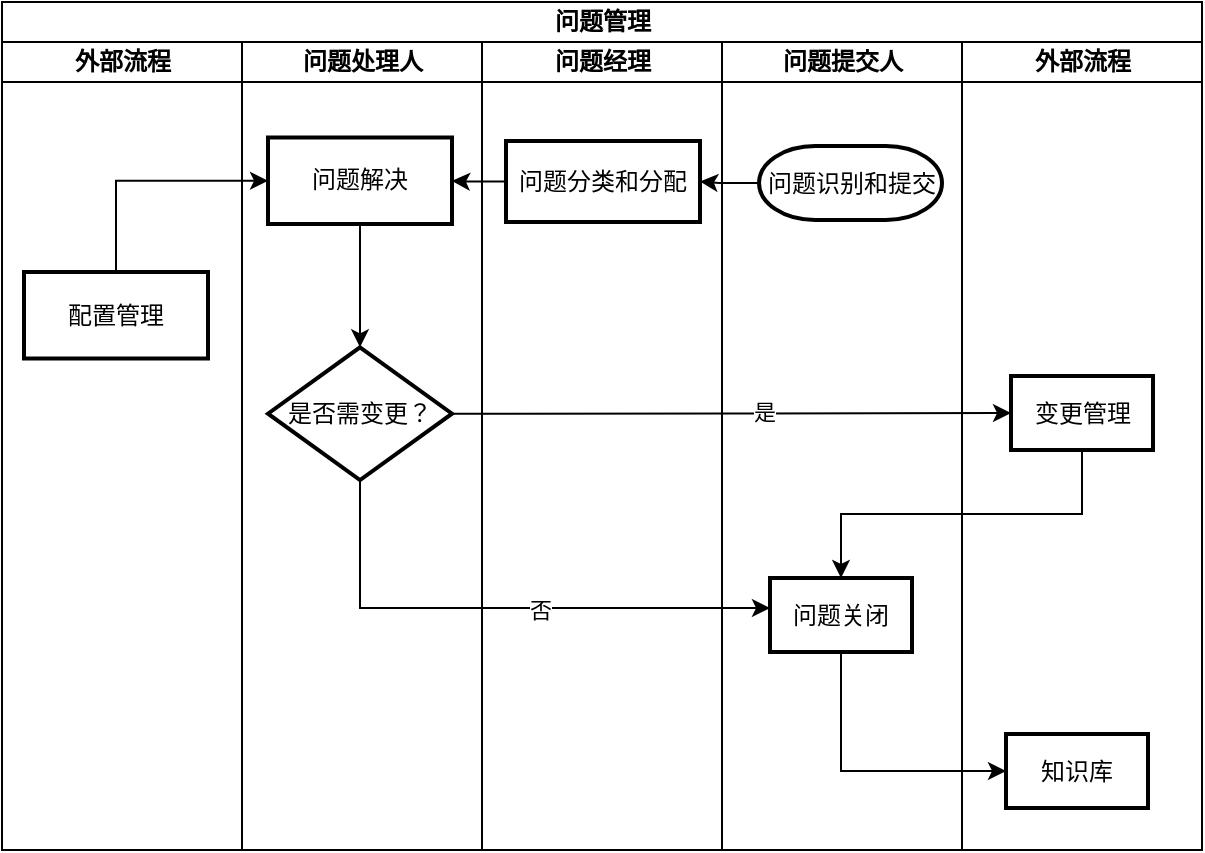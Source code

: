 <mxfile version="21.6.8" type="github">
  <diagram name="第 1 页" id="FpC4dv-nO67XW-zbKFVi">
    <mxGraphModel dx="971" dy="605" grid="0" gridSize="10" guides="1" tooltips="1" connect="1" arrows="1" fold="1" page="0" pageScale="1" pageWidth="827" pageHeight="1169" math="0" shadow="0">
      <root>
        <mxCell id="0" />
        <mxCell id="1" parent="0" />
        <mxCell id="QyjQ9ukhGQI3pQmNwUJY-1" value="问题管理" style="swimlane;childLayout=stackLayout;resizeParent=1;resizeParentMax=0;startSize=20;html=1;" vertex="1" parent="1">
          <mxGeometry x="233" y="74" width="600" height="424" as="geometry" />
        </mxCell>
        <mxCell id="QyjQ9ukhGQI3pQmNwUJY-6" value="外部流程" style="swimlane;startSize=20;html=1;" vertex="1" parent="QyjQ9ukhGQI3pQmNwUJY-1">
          <mxGeometry y="20" width="120" height="404" as="geometry" />
        </mxCell>
        <mxCell id="QyjQ9ukhGQI3pQmNwUJY-12" value="配置管理" style="whiteSpace=wrap;html=1;strokeWidth=2;" vertex="1" parent="QyjQ9ukhGQI3pQmNwUJY-6">
          <mxGeometry x="11" y="115" width="92" height="43.25" as="geometry" />
        </mxCell>
        <mxCell id="QyjQ9ukhGQI3pQmNwUJY-5" value="问题处理人" style="swimlane;startSize=20;html=1;" vertex="1" parent="QyjQ9ukhGQI3pQmNwUJY-1">
          <mxGeometry x="120" y="20" width="120" height="404" as="geometry" />
        </mxCell>
        <mxCell id="QyjQ9ukhGQI3pQmNwUJY-16" value="" style="edgeStyle=orthogonalEdgeStyle;rounded=0;orthogonalLoop=1;jettySize=auto;html=1;" edge="1" parent="QyjQ9ukhGQI3pQmNwUJY-5" source="QyjQ9ukhGQI3pQmNwUJY-10" target="QyjQ9ukhGQI3pQmNwUJY-15">
          <mxGeometry relative="1" as="geometry" />
        </mxCell>
        <mxCell id="QyjQ9ukhGQI3pQmNwUJY-10" value="问题解决" style="whiteSpace=wrap;html=1;strokeWidth=2;" vertex="1" parent="QyjQ9ukhGQI3pQmNwUJY-5">
          <mxGeometry x="13" y="47.75" width="92" height="43.25" as="geometry" />
        </mxCell>
        <mxCell id="QyjQ9ukhGQI3pQmNwUJY-15" value="是否需变更？" style="rhombus;whiteSpace=wrap;html=1;strokeWidth=2;" vertex="1" parent="QyjQ9ukhGQI3pQmNwUJY-5">
          <mxGeometry x="13" y="152.63" width="92" height="66.38" as="geometry" />
        </mxCell>
        <mxCell id="QyjQ9ukhGQI3pQmNwUJY-2" value="问题经理" style="swimlane;startSize=20;html=1;" vertex="1" parent="QyjQ9ukhGQI3pQmNwUJY-1">
          <mxGeometry x="240" y="20" width="120" height="404" as="geometry" />
        </mxCell>
        <mxCell id="QyjQ9ukhGQI3pQmNwUJY-8" value="问题分类和分配" style="whiteSpace=wrap;html=1;strokeWidth=2;" vertex="1" parent="QyjQ9ukhGQI3pQmNwUJY-2">
          <mxGeometry x="12" y="49.5" width="97" height="40.5" as="geometry" />
        </mxCell>
        <mxCell id="QyjQ9ukhGQI3pQmNwUJY-3" value="问题提交人" style="swimlane;startSize=20;html=1;" vertex="1" parent="QyjQ9ukhGQI3pQmNwUJY-1">
          <mxGeometry x="360" y="20" width="120" height="404" as="geometry" />
        </mxCell>
        <mxCell id="QyjQ9ukhGQI3pQmNwUJY-7" value="问题识别和提交" style="strokeWidth=2;html=1;shape=mxgraph.flowchart.terminator;whiteSpace=wrap;" vertex="1" parent="QyjQ9ukhGQI3pQmNwUJY-3">
          <mxGeometry x="18.5" y="52" width="91.5" height="37" as="geometry" />
        </mxCell>
        <mxCell id="QyjQ9ukhGQI3pQmNwUJY-17" value="问题关闭" style="whiteSpace=wrap;html=1;strokeWidth=2;" vertex="1" parent="QyjQ9ukhGQI3pQmNwUJY-3">
          <mxGeometry x="24" y="268" width="71" height="37" as="geometry" />
        </mxCell>
        <mxCell id="QyjQ9ukhGQI3pQmNwUJY-4" value="外部流程" style="swimlane;startSize=20;html=1;" vertex="1" parent="QyjQ9ukhGQI3pQmNwUJY-1">
          <mxGeometry x="480" y="20" width="120" height="404" as="geometry" />
        </mxCell>
        <mxCell id="QyjQ9ukhGQI3pQmNwUJY-20" value="知识库" style="whiteSpace=wrap;html=1;strokeWidth=2;" vertex="1" parent="QyjQ9ukhGQI3pQmNwUJY-4">
          <mxGeometry x="22" y="346" width="71" height="37" as="geometry" />
        </mxCell>
        <mxCell id="QyjQ9ukhGQI3pQmNwUJY-22" value="变更管理" style="whiteSpace=wrap;html=1;strokeWidth=2;" vertex="1" parent="QyjQ9ukhGQI3pQmNwUJY-4">
          <mxGeometry x="24.5" y="167" width="71" height="37" as="geometry" />
        </mxCell>
        <mxCell id="QyjQ9ukhGQI3pQmNwUJY-9" value="" style="edgeStyle=orthogonalEdgeStyle;rounded=0;orthogonalLoop=1;jettySize=auto;html=1;" edge="1" parent="QyjQ9ukhGQI3pQmNwUJY-1" source="QyjQ9ukhGQI3pQmNwUJY-7" target="QyjQ9ukhGQI3pQmNwUJY-8">
          <mxGeometry relative="1" as="geometry" />
        </mxCell>
        <mxCell id="QyjQ9ukhGQI3pQmNwUJY-11" value="" style="edgeStyle=orthogonalEdgeStyle;rounded=0;orthogonalLoop=1;jettySize=auto;html=1;" edge="1" parent="QyjQ9ukhGQI3pQmNwUJY-1" source="QyjQ9ukhGQI3pQmNwUJY-8" target="QyjQ9ukhGQI3pQmNwUJY-10">
          <mxGeometry relative="1" as="geometry" />
        </mxCell>
        <mxCell id="QyjQ9ukhGQI3pQmNwUJY-14" style="edgeStyle=orthogonalEdgeStyle;rounded=0;orthogonalLoop=1;jettySize=auto;html=1;exitX=0.5;exitY=0;exitDx=0;exitDy=0;entryX=0;entryY=0.5;entryDx=0;entryDy=0;" edge="1" parent="QyjQ9ukhGQI3pQmNwUJY-1" source="QyjQ9ukhGQI3pQmNwUJY-12" target="QyjQ9ukhGQI3pQmNwUJY-10">
          <mxGeometry relative="1" as="geometry" />
        </mxCell>
        <mxCell id="QyjQ9ukhGQI3pQmNwUJY-18" value="" style="edgeStyle=orthogonalEdgeStyle;rounded=0;orthogonalLoop=1;jettySize=auto;html=1;" edge="1" parent="QyjQ9ukhGQI3pQmNwUJY-1" source="QyjQ9ukhGQI3pQmNwUJY-15" target="QyjQ9ukhGQI3pQmNwUJY-17">
          <mxGeometry relative="1" as="geometry">
            <Array as="points">
              <mxPoint x="179" y="303" />
            </Array>
          </mxGeometry>
        </mxCell>
        <mxCell id="QyjQ9ukhGQI3pQmNwUJY-19" value="否" style="edgeLabel;html=1;align=center;verticalAlign=middle;resizable=0;points=[];" vertex="1" connectable="0" parent="QyjQ9ukhGQI3pQmNwUJY-18">
          <mxGeometry x="0.14" y="-1" relative="1" as="geometry">
            <mxPoint as="offset" />
          </mxGeometry>
        </mxCell>
        <mxCell id="QyjQ9ukhGQI3pQmNwUJY-21" style="edgeStyle=orthogonalEdgeStyle;rounded=0;orthogonalLoop=1;jettySize=auto;html=1;exitX=0.5;exitY=1;exitDx=0;exitDy=0;entryX=0;entryY=0.5;entryDx=0;entryDy=0;" edge="1" parent="QyjQ9ukhGQI3pQmNwUJY-1" source="QyjQ9ukhGQI3pQmNwUJY-17" target="QyjQ9ukhGQI3pQmNwUJY-20">
          <mxGeometry relative="1" as="geometry" />
        </mxCell>
        <mxCell id="QyjQ9ukhGQI3pQmNwUJY-23" style="edgeStyle=orthogonalEdgeStyle;rounded=0;orthogonalLoop=1;jettySize=auto;html=1;exitX=1;exitY=0.5;exitDx=0;exitDy=0;" edge="1" parent="QyjQ9ukhGQI3pQmNwUJY-1" source="QyjQ9ukhGQI3pQmNwUJY-15" target="QyjQ9ukhGQI3pQmNwUJY-22">
          <mxGeometry relative="1" as="geometry" />
        </mxCell>
        <mxCell id="QyjQ9ukhGQI3pQmNwUJY-24" value="是" style="edgeLabel;html=1;align=center;verticalAlign=middle;resizable=0;points=[];" vertex="1" connectable="0" parent="QyjQ9ukhGQI3pQmNwUJY-23">
          <mxGeometry x="0.114" y="2" relative="1" as="geometry">
            <mxPoint y="1" as="offset" />
          </mxGeometry>
        </mxCell>
        <mxCell id="QyjQ9ukhGQI3pQmNwUJY-25" style="edgeStyle=orthogonalEdgeStyle;rounded=0;orthogonalLoop=1;jettySize=auto;html=1;exitX=0.5;exitY=1;exitDx=0;exitDy=0;entryX=0.5;entryY=0;entryDx=0;entryDy=0;" edge="1" parent="QyjQ9ukhGQI3pQmNwUJY-1" source="QyjQ9ukhGQI3pQmNwUJY-22" target="QyjQ9ukhGQI3pQmNwUJY-17">
          <mxGeometry relative="1" as="geometry" />
        </mxCell>
      </root>
    </mxGraphModel>
  </diagram>
</mxfile>
